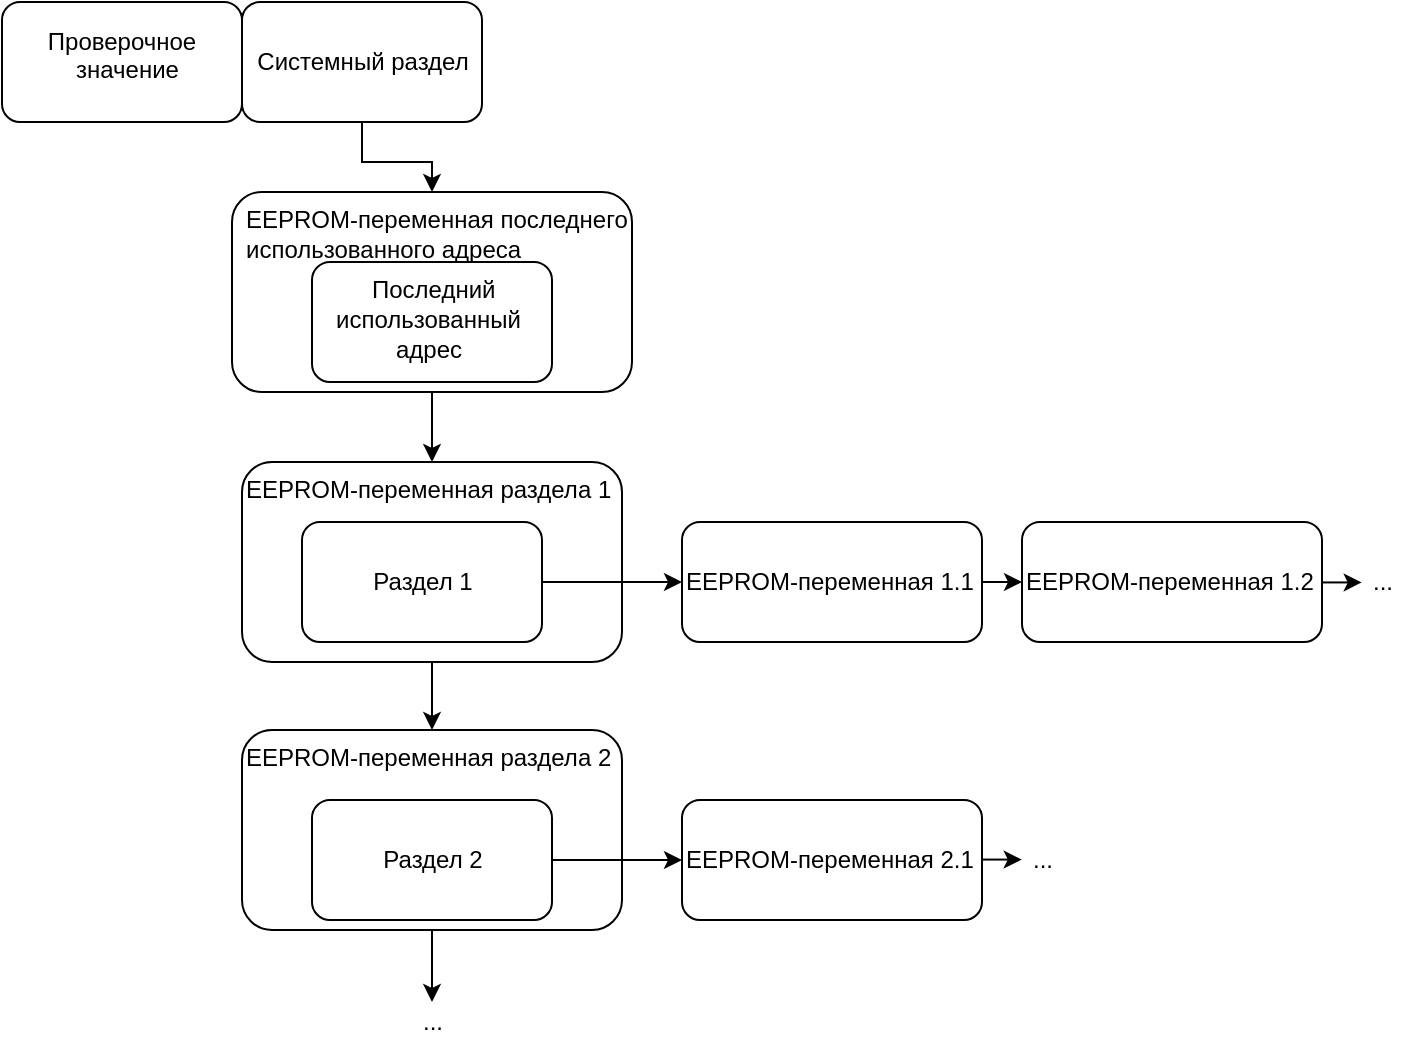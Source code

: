 <mxfile version="12.1.3" type="device" pages="1"><diagram id="L7Ecyuw07_8SLwQlUtcT" name="Page-1"><mxGraphModel dx="2347" dy="1312" grid="1" gridSize="10" guides="1" tooltips="1" connect="1" arrows="1" fold="1" page="1" pageScale="1" pageWidth="827" pageHeight="1169" math="0" shadow="0"><root><mxCell id="0"/><mxCell id="1" parent="0"/><mxCell id="lEa36Cqtsujh-2_FKmsS-2" value="" style="rounded=1;html=1;labelBackgroundColor=none;horizontal=1;" vertex="1" parent="1"><mxGeometry x="120" y="40" width="120" height="60" as="geometry"/></mxCell><mxCell id="lEa36Cqtsujh-2_FKmsS-31" style="edgeStyle=orthogonalEdgeStyle;rounded=0;orthogonalLoop=1;jettySize=auto;html=1;exitX=0.5;exitY=1;exitDx=0;exitDy=0;labelBackgroundColor=none;horizontal=1;" edge="1" parent="1" source="lEa36Cqtsujh-2_FKmsS-3" target="lEa36Cqtsujh-2_FKmsS-28"><mxGeometry relative="1" as="geometry"/></mxCell><mxCell id="lEa36Cqtsujh-2_FKmsS-3" value="Системный раздел" style="rounded=1;html=1;labelBackgroundColor=none;horizontal=1;" vertex="1" parent="1"><mxGeometry x="240" y="40" width="120" height="60" as="geometry"/></mxCell><mxCell id="lEa36Cqtsujh-2_FKmsS-11" style="edgeStyle=orthogonalEdgeStyle;rounded=0;orthogonalLoop=1;jettySize=auto;html=1;exitX=0.5;exitY=1;exitDx=0;exitDy=0;entryX=0.5;entryY=0;entryDx=0;entryDy=0;labelBackgroundColor=none;horizontal=1;" edge="1" parent="1" source="lEa36Cqtsujh-2_FKmsS-4" target="lEa36Cqtsujh-2_FKmsS-7"><mxGeometry relative="1" as="geometry"/></mxCell><mxCell id="lEa36Cqtsujh-2_FKmsS-4" value="EEPROM-переменная раздела 1" style="rounded=1;html=1;align=left;verticalAlign=top;labelBackgroundColor=none;horizontal=1;" vertex="1" parent="1"><mxGeometry x="240" y="270" width="190" height="100" as="geometry"/></mxCell><mxCell id="lEa36Cqtsujh-2_FKmsS-20" style="edgeStyle=orthogonalEdgeStyle;rounded=0;orthogonalLoop=1;jettySize=auto;html=1;exitX=1;exitY=0.5;exitDx=0;exitDy=0;labelBackgroundColor=none;horizontal=1;" edge="1" parent="1" source="lEa36Cqtsujh-2_FKmsS-6" target="lEa36Cqtsujh-2_FKmsS-17"><mxGeometry relative="1" as="geometry"/></mxCell><mxCell id="lEa36Cqtsujh-2_FKmsS-6" value="Раздел 1" style="rounded=1;html=1;labelBackgroundColor=none;horizontal=1;" vertex="1" parent="1"><mxGeometry x="270" y="300" width="120" height="60" as="geometry"/></mxCell><mxCell id="lEa36Cqtsujh-2_FKmsS-7" value="EEPROM-переменная раздела 2" style="rounded=1;html=1;align=left;verticalAlign=top;labelBackgroundColor=none;horizontal=1;" vertex="1" parent="1"><mxGeometry x="240" y="404" width="190" height="100" as="geometry"/></mxCell><mxCell id="lEa36Cqtsujh-2_FKmsS-21" style="edgeStyle=orthogonalEdgeStyle;rounded=0;orthogonalLoop=1;jettySize=auto;html=1;exitX=1;exitY=0.5;exitDx=0;exitDy=0;labelBackgroundColor=none;horizontal=1;" edge="1" parent="1" source="lEa36Cqtsujh-2_FKmsS-8" target="lEa36Cqtsujh-2_FKmsS-19"><mxGeometry relative="1" as="geometry"/></mxCell><mxCell id="lEa36Cqtsujh-2_FKmsS-8" value="Раздел 2" style="rounded=1;html=1;labelBackgroundColor=none;horizontal=1;" vertex="1" parent="1"><mxGeometry x="275" y="439" width="120" height="60" as="geometry"/></mxCell><mxCell id="lEa36Cqtsujh-2_FKmsS-13" style="edgeStyle=orthogonalEdgeStyle;rounded=0;orthogonalLoop=1;jettySize=auto;html=1;exitX=0.5;exitY=1;exitDx=0;exitDy=0;labelBackgroundColor=none;horizontal=1;" edge="1" parent="1" source="lEa36Cqtsujh-2_FKmsS-7"><mxGeometry relative="1" as="geometry"><mxPoint x="340.207" y="509.224" as="sourcePoint"/><mxPoint x="335" y="540" as="targetPoint"/><Array as="points"><mxPoint x="335" y="540"/></Array></mxGeometry></mxCell><mxCell id="lEa36Cqtsujh-2_FKmsS-16" value="..." style="text;html=1;strokeColor=none;fillColor=none;align=center;verticalAlign=middle;rounded=0;labelBackgroundColor=none;horizontal=1;" vertex="1" parent="1"><mxGeometry x="315" y="540" width="40" height="20" as="geometry"/></mxCell><mxCell id="lEa36Cqtsujh-2_FKmsS-22" style="edgeStyle=orthogonalEdgeStyle;rounded=0;orthogonalLoop=1;jettySize=auto;html=1;exitX=1;exitY=0.5;exitDx=0;exitDy=0;entryX=0;entryY=0.5;entryDx=0;entryDy=0;labelBackgroundColor=none;horizontal=1;" edge="1" parent="1" source="lEa36Cqtsujh-2_FKmsS-17" target="lEa36Cqtsujh-2_FKmsS-18"><mxGeometry relative="1" as="geometry"/></mxCell><mxCell id="lEa36Cqtsujh-2_FKmsS-17" value="EEPROM-переменная 1.1" style="rounded=1;html=1;align=left;labelBackgroundColor=none;horizontal=1;" vertex="1" parent="1"><mxGeometry x="460" y="300" width="150" height="60" as="geometry"/></mxCell><mxCell id="lEa36Cqtsujh-2_FKmsS-18" value="EEPROM-переменная 1.2" style="rounded=1;html=1;align=left;labelBackgroundColor=none;horizontal=1;" vertex="1" parent="1"><mxGeometry x="630" y="300" width="150" height="60" as="geometry"/></mxCell><mxCell id="lEa36Cqtsujh-2_FKmsS-19" value="EEPROM-переменная 2.1" style="rounded=1;html=1;align=left;labelBackgroundColor=none;horizontal=1;" vertex="1" parent="1"><mxGeometry x="460" y="439" width="150" height="60" as="geometry"/></mxCell><mxCell id="lEa36Cqtsujh-2_FKmsS-24" style="edgeStyle=orthogonalEdgeStyle;rounded=0;orthogonalLoop=1;jettySize=auto;html=1;exitX=1;exitY=0.5;exitDx=0;exitDy=0;entryX=0;entryY=0.5;entryDx=0;entryDy=0;labelBackgroundColor=none;horizontal=1;" edge="1" parent="1"><mxGeometry relative="1" as="geometry"><mxPoint x="609.857" y="468.786" as="sourcePoint"/><mxPoint x="629.857" y="468.786" as="targetPoint"/></mxGeometry></mxCell><mxCell id="lEa36Cqtsujh-2_FKmsS-25" style="edgeStyle=orthogonalEdgeStyle;rounded=0;orthogonalLoop=1;jettySize=auto;html=1;exitX=1;exitY=0.5;exitDx=0;exitDy=0;entryX=0;entryY=0.5;entryDx=0;entryDy=0;labelBackgroundColor=none;horizontal=1;" edge="1" parent="1"><mxGeometry relative="1" as="geometry"><mxPoint x="779.857" y="330.221" as="sourcePoint"/><mxPoint x="799.857" y="330.221" as="targetPoint"/></mxGeometry></mxCell><mxCell id="lEa36Cqtsujh-2_FKmsS-26" value="..." style="text;html=1;strokeColor=none;fillColor=none;align=center;verticalAlign=middle;rounded=0;labelBackgroundColor=none;horizontal=1;" vertex="1" parent="1"><mxGeometry x="620" y="459" width="40" height="20" as="geometry"/></mxCell><mxCell id="lEa36Cqtsujh-2_FKmsS-27" value="..." style="text;html=1;strokeColor=none;fillColor=none;align=center;verticalAlign=middle;rounded=0;labelBackgroundColor=none;horizontal=1;" vertex="1" parent="1"><mxGeometry x="790" y="320" width="40" height="20" as="geometry"/></mxCell><mxCell id="lEa36Cqtsujh-2_FKmsS-32" style="edgeStyle=orthogonalEdgeStyle;rounded=0;orthogonalLoop=1;jettySize=auto;html=1;exitX=0.5;exitY=1;exitDx=0;exitDy=0;labelBackgroundColor=none;horizontal=1;" edge="1" parent="1" source="lEa36Cqtsujh-2_FKmsS-28" target="lEa36Cqtsujh-2_FKmsS-4"><mxGeometry relative="1" as="geometry"/></mxCell><mxCell id="lEa36Cqtsujh-2_FKmsS-28" value="" style="rounded=1;html=1;align=left;verticalAlign=top;labelBackgroundColor=none;horizontal=1;" vertex="1" parent="1"><mxGeometry x="235" y="135" width="200" height="100" as="geometry"/></mxCell><mxCell id="lEa36Cqtsujh-2_FKmsS-33" value="" style="rounded=1;html=1;labelBackgroundColor=none;horizontal=1;" vertex="1" parent="1"><mxGeometry x="275" y="170" width="120" height="60" as="geometry"/></mxCell><mxCell id="lEa36Cqtsujh-2_FKmsS-35" value="значение" style="text;html=1;fontSize=12;" vertex="1" parent="1"><mxGeometry x="155" y="60" width="50" height="30" as="geometry"/></mxCell><mxCell id="lEa36Cqtsujh-2_FKmsS-38" value="EEPROM-переменная последнего" style="text;html=1;fontSize=12;" vertex="1" parent="1"><mxGeometry x="240" y="135" width="190" height="30" as="geometry"/></mxCell><mxCell id="lEa36Cqtsujh-2_FKmsS-39" value="использованного адреса" style="text;html=1;fontSize=12;" vertex="1" parent="1"><mxGeometry x="240" y="150" width="150" height="30" as="geometry"/></mxCell><mxCell id="lEa36Cqtsujh-2_FKmsS-40" value="Последний" style="text;html=1;fontSize=12;" vertex="1" parent="1"><mxGeometry x="302.5" y="170" width="65" height="30" as="geometry"/></mxCell><mxCell id="lEa36Cqtsujh-2_FKmsS-41" value="использованный" style="text;html=1;fontSize=12;" vertex="1" parent="1"><mxGeometry x="285" y="185" width="100" height="30" as="geometry"/></mxCell><mxCell id="lEa36Cqtsujh-2_FKmsS-42" value="адрес" style="text;html=1;fontSize=12;" vertex="1" parent="1"><mxGeometry x="315" y="200" width="40" height="30" as="geometry"/></mxCell><mxCell id="lEa36Cqtsujh-2_FKmsS-43" value="Проверочное" style="text;html=1;strokeColor=none;fillColor=none;align=center;verticalAlign=middle;whiteSpace=wrap;rounded=0;shadow=0;labelBackgroundColor=none;fontSize=12;" vertex="1" parent="1"><mxGeometry x="160" y="50" width="40" height="20" as="geometry"/></mxCell></root></mxGraphModel></diagram></mxfile>